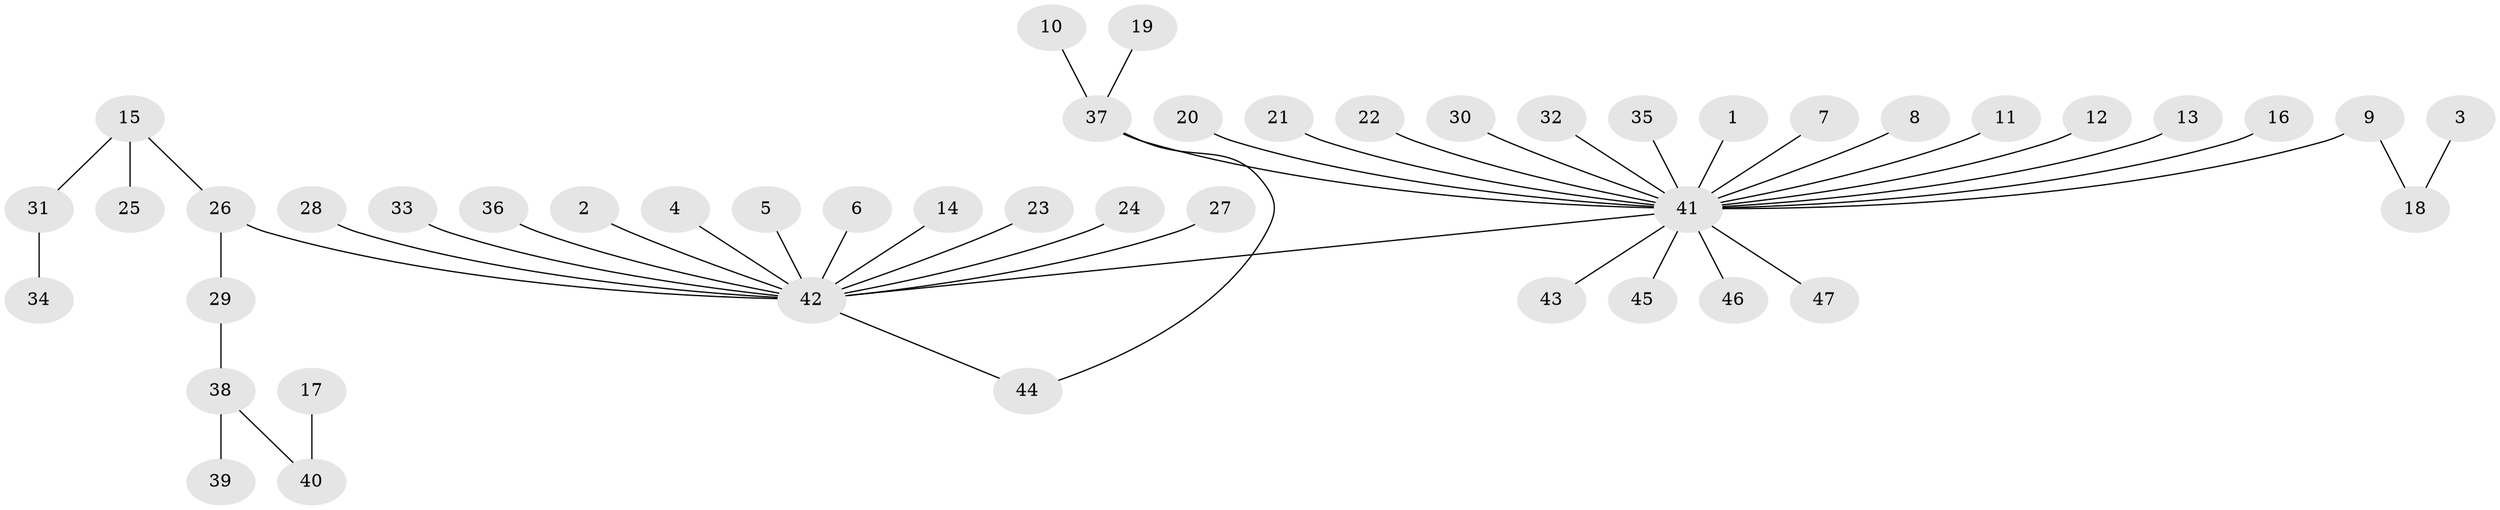 // original degree distribution, {1: 0.6555555555555556, 22: 0.011111111111111112, 16: 0.011111111111111112, 6: 0.011111111111111112, 3: 0.07777777777777778, 2: 0.16666666666666666, 5: 0.022222222222222223, 4: 0.044444444444444446}
// Generated by graph-tools (version 1.1) at 2025/01/03/09/25 03:01:39]
// undirected, 47 vertices, 47 edges
graph export_dot {
graph [start="1"]
  node [color=gray90,style=filled];
  1;
  2;
  3;
  4;
  5;
  6;
  7;
  8;
  9;
  10;
  11;
  12;
  13;
  14;
  15;
  16;
  17;
  18;
  19;
  20;
  21;
  22;
  23;
  24;
  25;
  26;
  27;
  28;
  29;
  30;
  31;
  32;
  33;
  34;
  35;
  36;
  37;
  38;
  39;
  40;
  41;
  42;
  43;
  44;
  45;
  46;
  47;
  1 -- 41 [weight=1.0];
  2 -- 42 [weight=1.0];
  3 -- 18 [weight=1.0];
  4 -- 42 [weight=1.0];
  5 -- 42 [weight=1.0];
  6 -- 42 [weight=1.0];
  7 -- 41 [weight=1.0];
  8 -- 41 [weight=1.0];
  9 -- 18 [weight=1.0];
  9 -- 41 [weight=1.0];
  10 -- 37 [weight=1.0];
  11 -- 41 [weight=1.0];
  12 -- 41 [weight=1.0];
  13 -- 41 [weight=1.0];
  14 -- 42 [weight=1.0];
  15 -- 25 [weight=1.0];
  15 -- 26 [weight=1.0];
  15 -- 31 [weight=1.0];
  16 -- 41 [weight=1.0];
  17 -- 40 [weight=1.0];
  19 -- 37 [weight=1.0];
  20 -- 41 [weight=1.0];
  21 -- 41 [weight=1.0];
  22 -- 41 [weight=1.0];
  23 -- 42 [weight=1.0];
  24 -- 42 [weight=1.0];
  26 -- 29 [weight=1.0];
  26 -- 42 [weight=1.0];
  27 -- 42 [weight=1.0];
  28 -- 42 [weight=1.0];
  29 -- 38 [weight=1.0];
  30 -- 41 [weight=1.0];
  31 -- 34 [weight=1.0];
  32 -- 41 [weight=1.0];
  33 -- 42 [weight=1.0];
  35 -- 41 [weight=1.0];
  36 -- 42 [weight=1.0];
  37 -- 41 [weight=1.0];
  37 -- 44 [weight=1.0];
  38 -- 39 [weight=1.0];
  38 -- 40 [weight=1.0];
  41 -- 42 [weight=1.0];
  41 -- 43 [weight=1.0];
  41 -- 45 [weight=1.0];
  41 -- 46 [weight=1.0];
  41 -- 47 [weight=1.0];
  42 -- 44 [weight=1.0];
}
